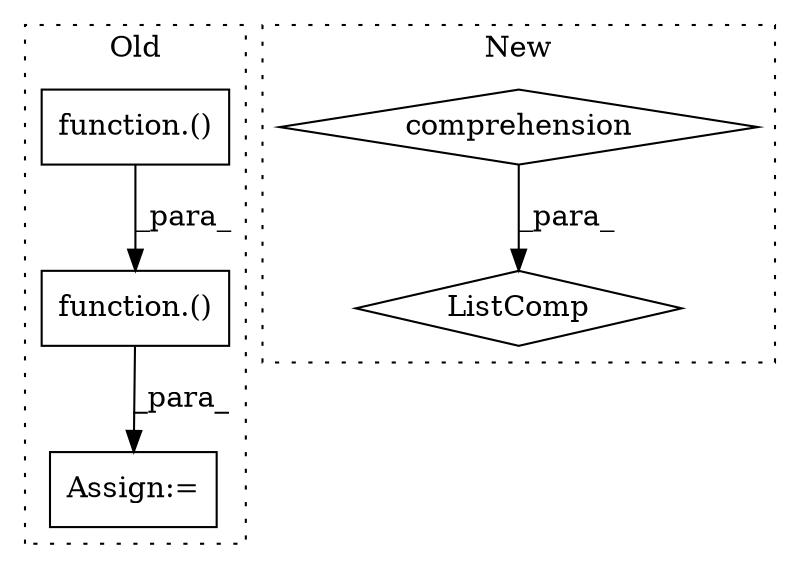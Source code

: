 digraph G {
subgraph cluster0 {
1 [label="function.()" a="75" s="936,958" l="18,1" shape="box"];
4 [label="Assign:=" a="68" s="901" l="3" shape="box"];
5 [label="function.()" a="75" s="904,943" l="32,35" shape="box"];
label = "Old";
style="dotted";
}
subgraph cluster1 {
2 [label="ListComp" a="106" s="2559" l="35" shape="diamond"];
3 [label="comprehension" a="45" s="2570" l="3" shape="diamond"];
label = "New";
style="dotted";
}
1 -> 5 [label="_para_"];
3 -> 2 [label="_para_"];
5 -> 4 [label="_para_"];
}